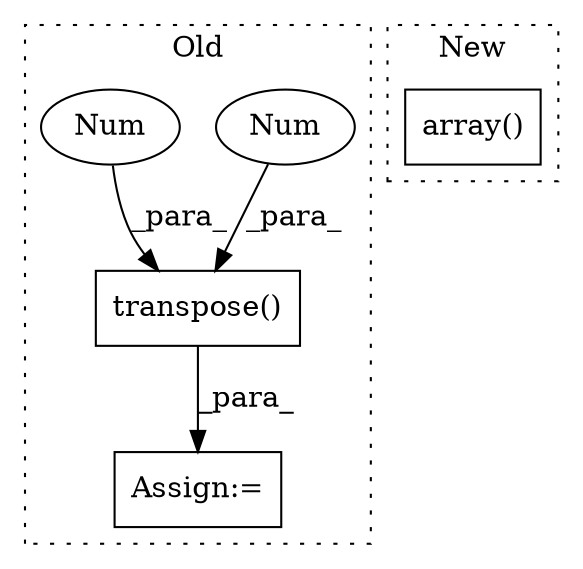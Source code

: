 digraph G {
subgraph cluster0 {
1 [label="transpose()" a="75" s="3350,3371" l="14,1" shape="box"];
3 [label="Assign:=" a="68" s="3436" l="3" shape="box"];
4 [label="Num" a="76" s="3367" l="1" shape="ellipse"];
5 [label="Num" a="76" s="3364" l="1" shape="ellipse"];
label = "Old";
style="dotted";
}
subgraph cluster1 {
2 [label="array()" a="75" s="3487,3503" l="9,1" shape="box"];
label = "New";
style="dotted";
}
1 -> 3 [label="_para_"];
4 -> 1 [label="_para_"];
5 -> 1 [label="_para_"];
}